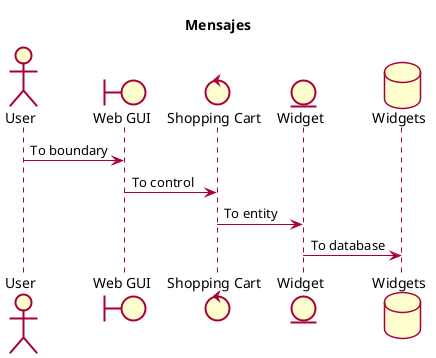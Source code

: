 @startuml Samples
skin rose
skinparam classFontName Calibri
skinparam shadowing false

title Mensajes

actor User
boundary "Web GUI" as GUI
control "Shopping Cart" as SC
entity Widget
database Widgets

User -> GUI : To boundary
GUI -> SC : To control
SC -> Widget : To entity
Widget -> Widgets : To database

@enduml